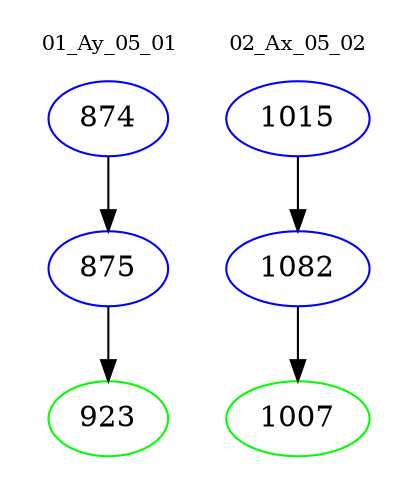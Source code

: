 digraph{
subgraph cluster_0 {
color = white
label = "01_Ay_05_01";
fontsize=10;
T0_874 [label="874", color="blue"]
T0_874 -> T0_875 [color="black"]
T0_875 [label="875", color="blue"]
T0_875 -> T0_923 [color="black"]
T0_923 [label="923", color="green"]
}
subgraph cluster_1 {
color = white
label = "02_Ax_05_02";
fontsize=10;
T1_1015 [label="1015", color="blue"]
T1_1015 -> T1_1082 [color="black"]
T1_1082 [label="1082", color="blue"]
T1_1082 -> T1_1007 [color="black"]
T1_1007 [label="1007", color="green"]
}
}
